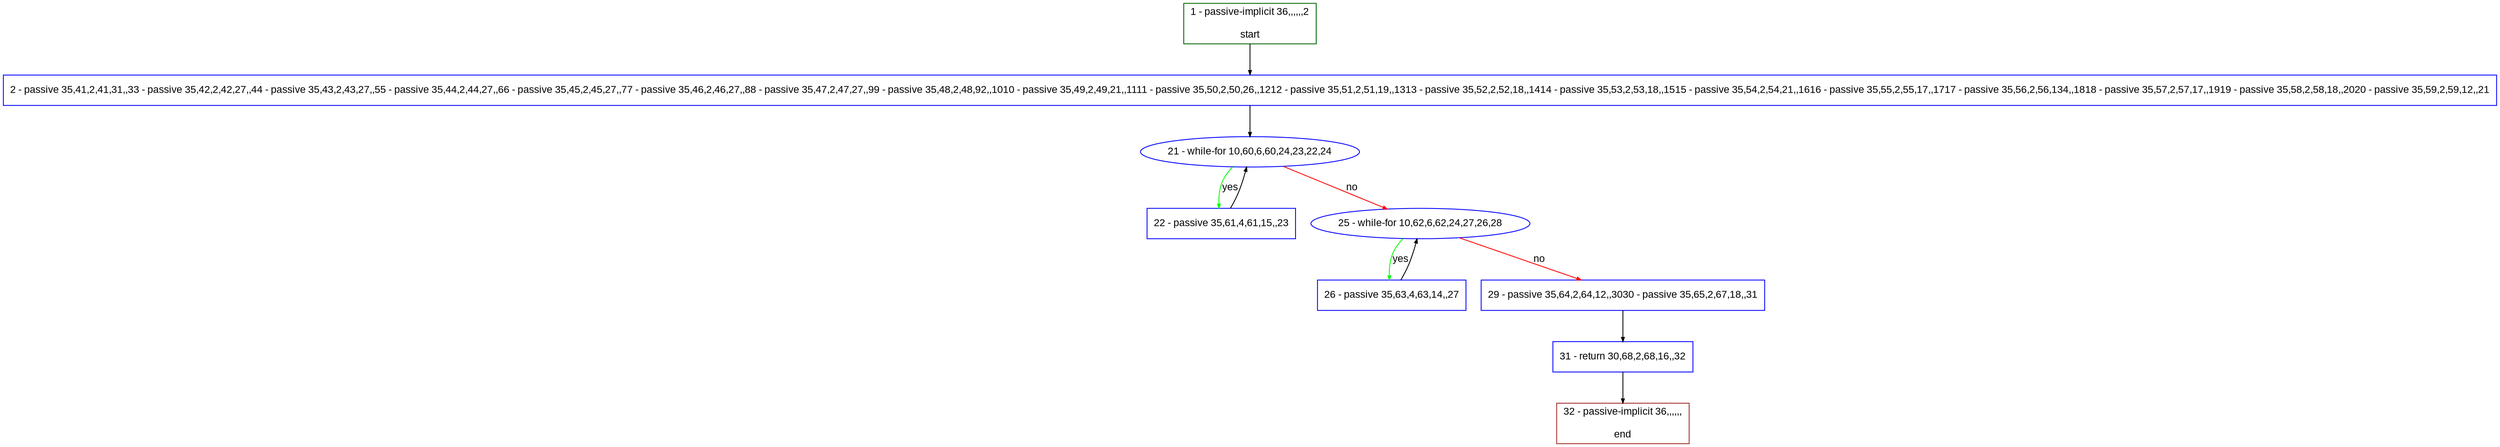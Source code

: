 digraph "" {
  graph [pack="true", label="", fontsize="12", packmode="clust", fontname="Arial", fillcolor="#FFFFCC", bgcolor="white", style="rounded,filled", compound="true"];
  node [node_initialized="no", label="", color="grey", fontsize="12", fillcolor="white", fontname="Arial", style="filled", shape="rectangle", compound="true", fixedsize="false"];
  edge [fontcolor="black", arrowhead="normal", arrowtail="none", arrowsize="0.5", ltail="", label="", color="black", fontsize="12", lhead="", fontname="Arial", dir="forward", compound="true"];
  __N1 [label="2 - passive 35,41,2,41,31,,33 - passive 35,42,2,42,27,,44 - passive 35,43,2,43,27,,55 - passive 35,44,2,44,27,,66 - passive 35,45,2,45,27,,77 - passive 35,46,2,46,27,,88 - passive 35,47,2,47,27,,99 - passive 35,48,2,48,92,,1010 - passive 35,49,2,49,21,,1111 - passive 35,50,2,50,26,,1212 - passive 35,51,2,51,19,,1313 - passive 35,52,2,52,18,,1414 - passive 35,53,2,53,18,,1515 - passive 35,54,2,54,21,,1616 - passive 35,55,2,55,17,,1717 - passive 35,56,2,56,134,,1818 - passive 35,57,2,57,17,,1919 - passive 35,58,2,58,18,,2020 - passive 35,59,2,59,12,,21", color="#0000ff", fillcolor="#ffffff", style="filled", shape="box"];
  __N2 [label="1 - passive-implicit 36,,,,,,2\n\nstart", color="#006400", fillcolor="#ffffff", style="filled", shape="box"];
  __N3 [label="21 - while-for 10,60,6,60,24,23,22,24", color="#0000ff", fillcolor="#ffffff", style="filled", shape="oval"];
  __N4 [label="22 - passive 35,61,4,61,15,,23", color="#0000ff", fillcolor="#ffffff", style="filled", shape="box"];
  __N5 [label="25 - while-for 10,62,6,62,24,27,26,28", color="#0000ff", fillcolor="#ffffff", style="filled", shape="oval"];
  __N6 [label="26 - passive 35,63,4,63,14,,27", color="#0000ff", fillcolor="#ffffff", style="filled", shape="box"];
  __N7 [label="29 - passive 35,64,2,64,12,,3030 - passive 35,65,2,67,18,,31", color="#0000ff", fillcolor="#ffffff", style="filled", shape="box"];
  __N8 [label="31 - return 30,68,2,68,16,,32", color="#0000ff", fillcolor="#ffffff", style="filled", shape="box"];
  __N9 [label="32 - passive-implicit 36,,,,,,\n\nend", color="#a52a2a", fillcolor="#ffffff", style="filled", shape="box"];
  __N2 -> __N1 [arrowhead="normal", arrowtail="none", color="#000000", label="", dir="forward"];
  __N1 -> __N3 [arrowhead="normal", arrowtail="none", color="#000000", label="", dir="forward"];
  __N3 -> __N4 [arrowhead="normal", arrowtail="none", color="#00ff00", label="yes", dir="forward"];
  __N4 -> __N3 [arrowhead="normal", arrowtail="none", color="#000000", label="", dir="forward"];
  __N3 -> __N5 [arrowhead="normal", arrowtail="none", color="#ff0000", label="no", dir="forward"];
  __N5 -> __N6 [arrowhead="normal", arrowtail="none", color="#00ff00", label="yes", dir="forward"];
  __N6 -> __N5 [arrowhead="normal", arrowtail="none", color="#000000", label="", dir="forward"];
  __N5 -> __N7 [arrowhead="normal", arrowtail="none", color="#ff0000", label="no", dir="forward"];
  __N7 -> __N8 [arrowhead="normal", arrowtail="none", color="#000000", label="", dir="forward"];
  __N8 -> __N9 [arrowhead="normal", arrowtail="none", color="#000000", label="", dir="forward"];
}

